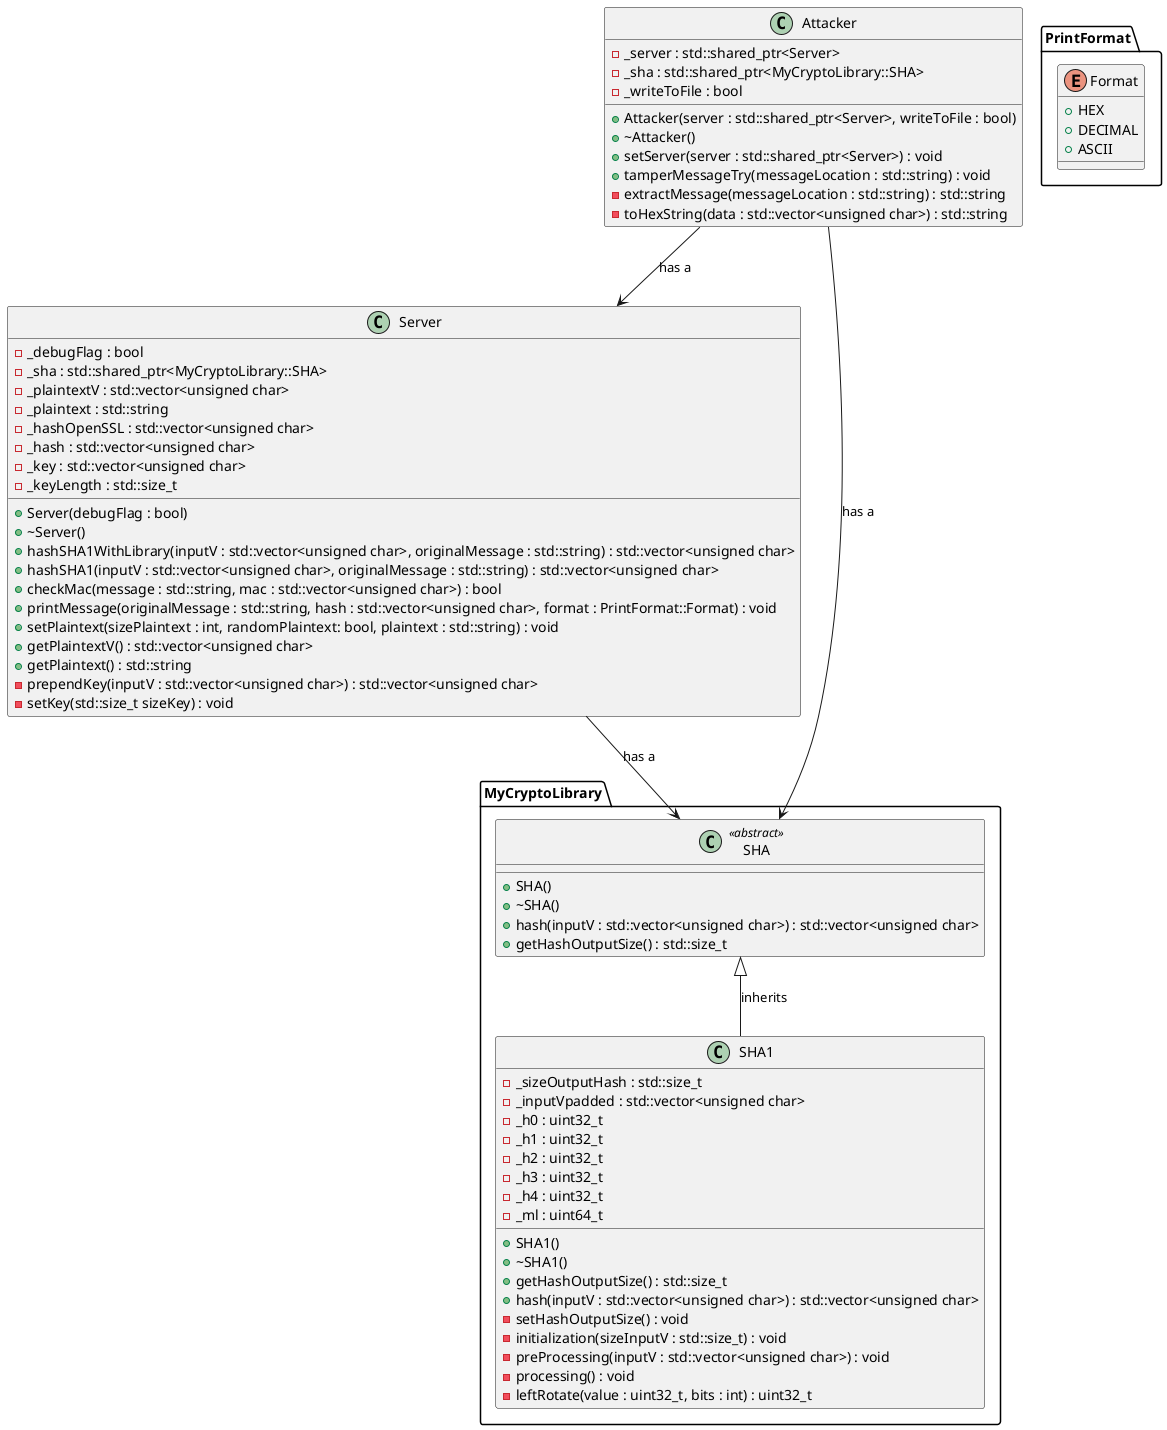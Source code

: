 @startuml

namespace PrintFormat {
    enum Format {
        +HEX 
        +DECIMAL 
        +ASCII
    }
}

class Server {
    - _debugFlag : bool
    - _sha : std::shared_ptr<MyCryptoLibrary::SHA>
    - _plaintextV : std::vector<unsigned char> 
    - _plaintext : std::string
    - _hashOpenSSL : std::vector<unsigned char>
    - _hash : std::vector<unsigned char>
    - _key : std::vector<unsigned char>
    - _keyLength : std::size_t

    + Server(debugFlag : bool)
    + ~Server()
    + hashSHA1WithLibrary(inputV : std::vector<unsigned char>, originalMessage : std::string) : std::vector<unsigned char>
    + hashSHA1(inputV : std::vector<unsigned char>, originalMessage : std::string) : std::vector<unsigned char>
    + checkMac(message : std::string, mac : std::vector<unsigned char>) : bool
    + printMessage(originalMessage : std::string, hash : std::vector<unsigned char>, format : PrintFormat::Format) : void
    + setPlaintext(sizePlaintext : int, randomPlaintext: bool, plaintext : std::string) : void
    + getPlaintextV() : std::vector<unsigned char>
    + getPlaintext() : std::string
    - prependKey(inputV : std::vector<unsigned char>) : std::vector<unsigned char>
    - setKey(std::size_t sizeKey) : void

}

namespace MyCryptoLibrary {
    class SHA <<abstract>> {
        + SHA()
        + ~SHA()
        + hash(inputV : std::vector<unsigned char>) : std::vector<unsigned char>
        + getHashOutputSize() : std::size_t
    }

    class SHA1 {
        - _sizeOutputHash : std::size_t
        - _inputVpadded : std::vector<unsigned char>
        - _h0 : uint32_t
        - _h1 : uint32_t
        - _h2 : uint32_t
        - _h3 : uint32_t
        - _h4 : uint32_t
        - _ml : uint64_t

        + SHA1()
        + ~SHA1()
        + getHashOutputSize() : std::size_t
        + hash(inputV : std::vector<unsigned char>) : std::vector<unsigned char>
        - setHashOutputSize() : void
        - initialization(sizeInputV : std::size_t) : void
        - preProcessing(inputV : std::vector<unsigned char>) : void
        - processing() : void
        - leftRotate(value : uint32_t, bits : int) : uint32_t
    }

    SHA <|-- SHA1 : "inherits"
}

class Attacker {
    - _server : std::shared_ptr<Server>
    - _sha : std::shared_ptr<MyCryptoLibrary::SHA>
    - _writeToFile : bool

    + Attacker(server : std::shared_ptr<Server>, writeToFile : bool)
    + ~Attacker()
    + setServer(server : std::shared_ptr<Server>) : void
    + tamperMessageTry(messageLocation : std::string) : void
    - extractMessage(messageLocation : std::string) : std::string
    - toHexString(data : std::vector<unsigned char>) : std::string
}

Server --> MyCryptoLibrary.SHA : "has a"
Attacker --> MyCryptoLibrary.SHA : "has a"
Attacker --> Server : "has a"

@enduml
